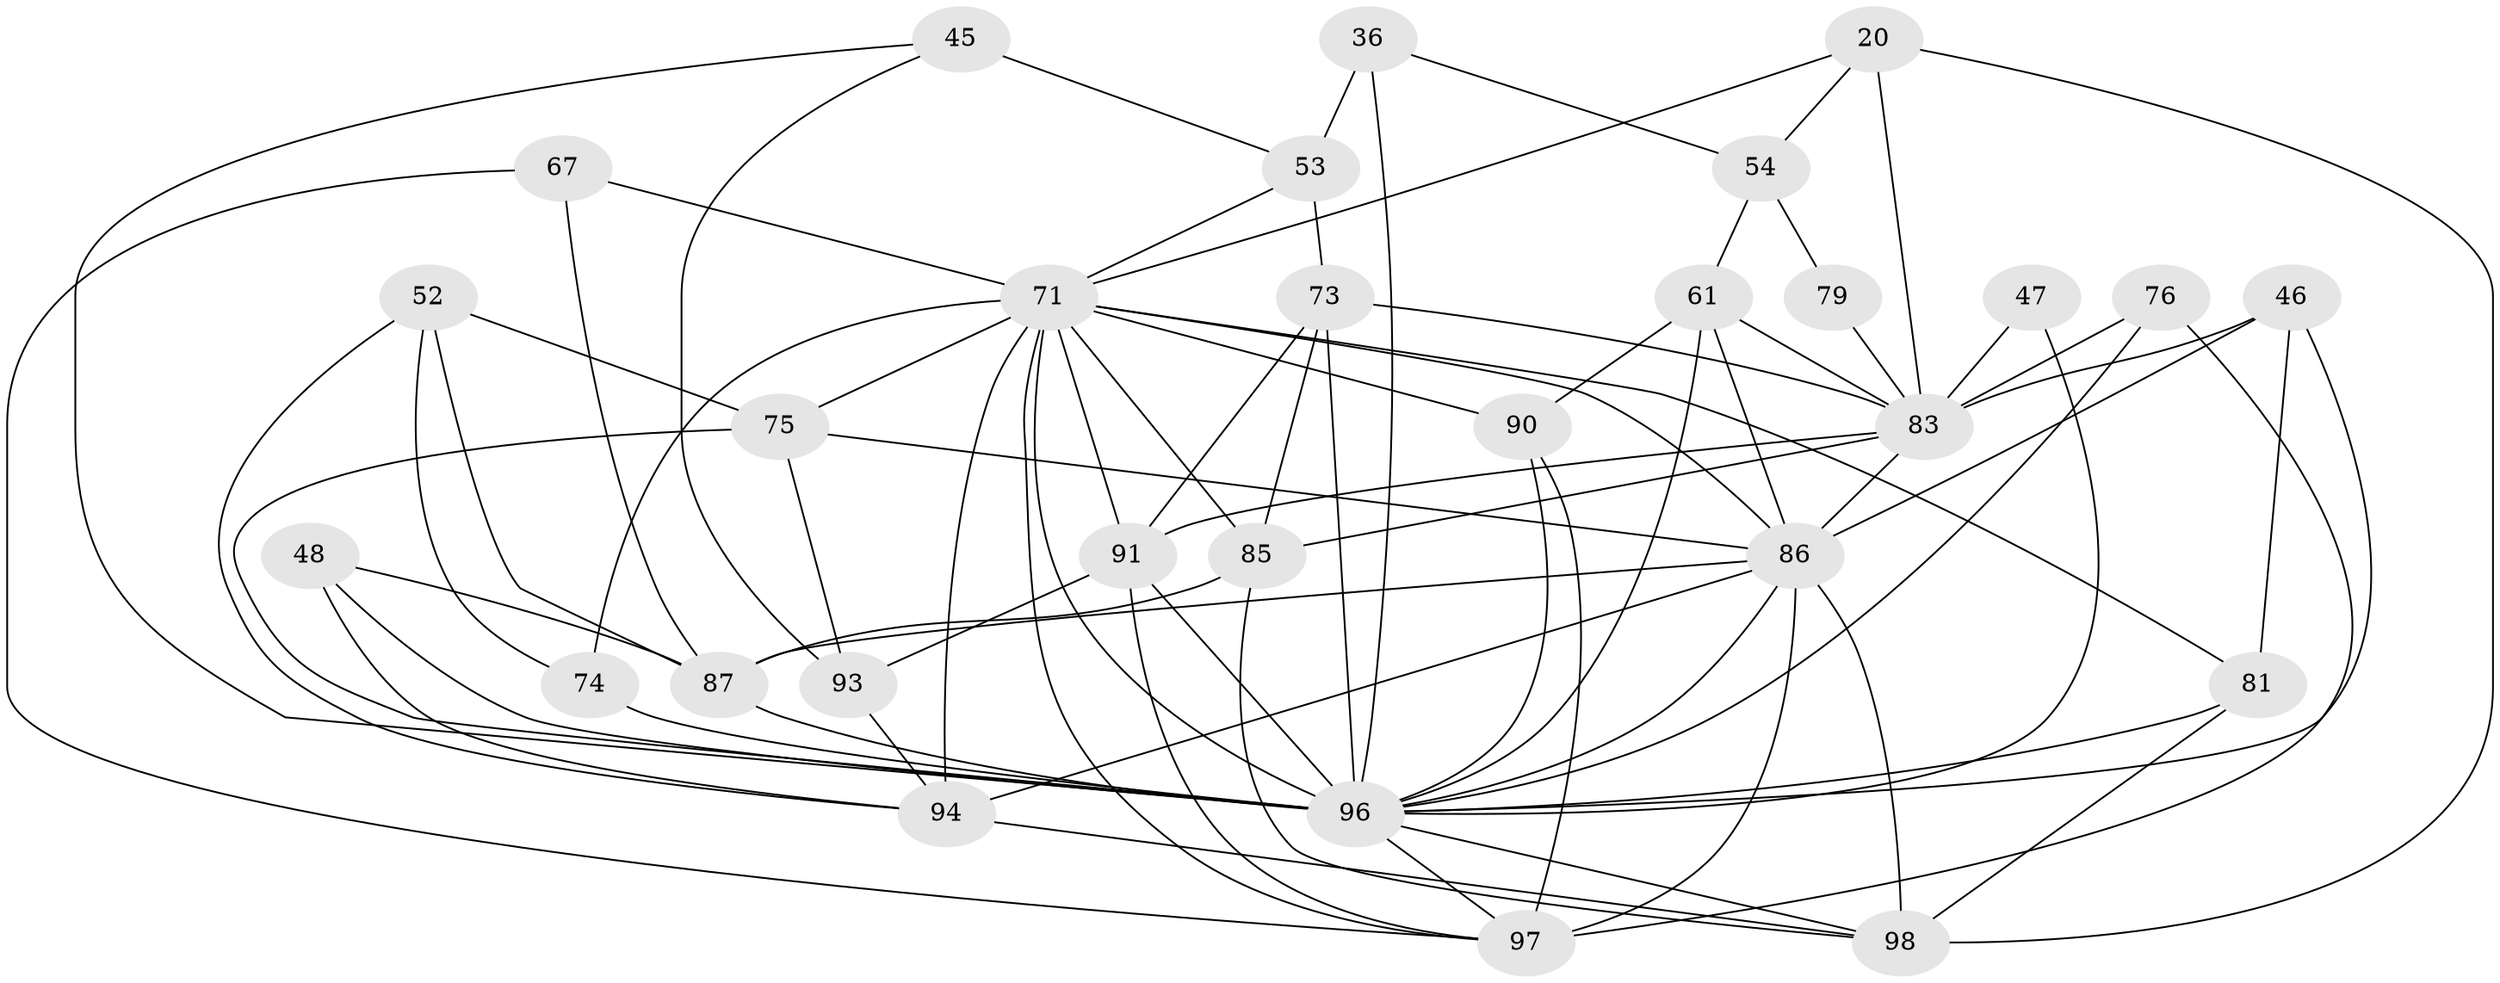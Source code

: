 // original degree distribution, {4: 1.0}
// Generated by graph-tools (version 1.1) at 2025/01/03/04/25 22:01:33]
// undirected, 29 vertices, 78 edges
graph export_dot {
graph [start="1"]
  node [color=gray90,style=filled];
  20;
  36;
  45;
  46 [super="+39"];
  47;
  48 [super="+1"];
  52;
  53 [super="+21"];
  54 [super="+34"];
  61 [super="+26"];
  67;
  71 [super="+59+66+63+70"];
  73 [super="+65+32"];
  74;
  75 [super="+58"];
  76;
  79;
  81 [super="+15"];
  83 [super="+40+16"];
  85 [super="+84"];
  86 [super="+68"];
  87 [super="+64+77"];
  90 [super="+60"];
  91 [super="+78+82"];
  93;
  94 [super="+92"];
  96 [super="+3+22+80+72+89+62"];
  97 [super="+95"];
  98 [super="+9+27+88"];
  20 -- 54;
  20 -- 83;
  20 -- 98;
  20 -- 71;
  36 -- 53 [weight=2];
  36 -- 54;
  36 -- 96;
  45 -- 53 [weight=2];
  45 -- 93;
  45 -- 96;
  46 -- 81;
  46 -- 83;
  46 -- 96 [weight=2];
  46 -- 86 [weight=2];
  47 -- 96 [weight=3];
  47 -- 83;
  48 -- 87 [weight=2];
  48 -- 96 [weight=2];
  48 -- 94 [weight=2];
  52 -- 74;
  52 -- 75;
  52 -- 87;
  52 -- 94;
  53 -- 73;
  53 -- 71;
  54 -- 79 [weight=2];
  54 -- 61 [weight=2];
  61 -- 90 [weight=2];
  61 -- 83;
  61 -- 96;
  61 -- 86 [weight=2];
  67 -- 97;
  67 -- 87;
  67 -- 71 [weight=2];
  71 -- 74;
  71 -- 86 [weight=2];
  71 -- 85 [weight=3];
  71 -- 90;
  71 -- 91 [weight=2];
  71 -- 94 [weight=5];
  71 -- 96;
  71 -- 97;
  71 -- 75;
  71 -- 81;
  73 -- 83;
  73 -- 96 [weight=9];
  73 -- 85 [weight=2];
  73 -- 91 [weight=3];
  74 -- 96 [weight=2];
  75 -- 93;
  75 -- 96 [weight=2];
  75 -- 86;
  76 -- 83;
  76 -- 97;
  76 -- 96 [weight=2];
  79 -- 83 [weight=2];
  81 -- 98 [weight=3];
  81 -- 96;
  83 -- 86;
  83 -- 85 [weight=2];
  83 -- 91;
  85 -- 98;
  85 -- 87 [weight=2];
  86 -- 96 [weight=2];
  86 -- 97 [weight=2];
  86 -- 98 [weight=2];
  86 -- 87;
  86 -- 94;
  87 -- 96 [weight=3];
  90 -- 96;
  90 -- 97 [weight=2];
  91 -- 96;
  91 -- 97 [weight=2];
  91 -- 93;
  93 -- 94;
  94 -- 98 [weight=2];
  96 -- 98;
  96 -- 97;
}
